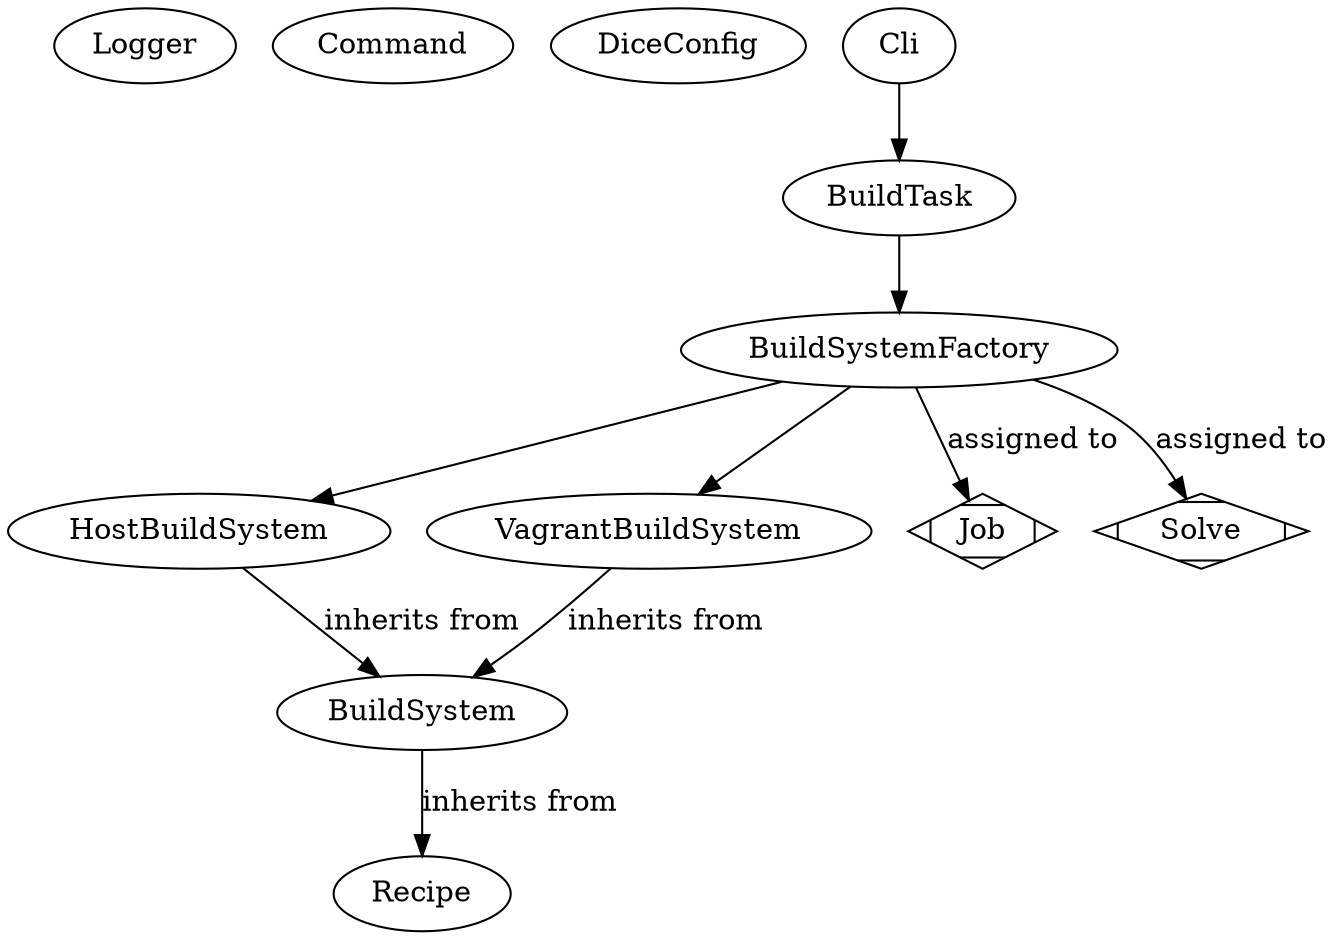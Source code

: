 digraph G {
  Logger;
  Command;
  DiceConfig;

  Cli;
  Cli -> BuildTask;

  HostBuildSystem -> BuildSystem [label="inherits from"];
  VagrantBuildSystem -> BuildSystem [label="inherits from"];
  BuildSystem -> Recipe [label="inherits from"];

  Job [shape="Mdiamond"]
  BuildSystemFactory -> Job [label="assigned to"];
  Solve [shape="Mdiamond"]
  BuildSystemFactory -> Solve [label="assigned to"];

  BuildSystemFactory -> HostBuildSystem
  BuildSystemFactory -> VagrantBuildSystem

  BuildTask -> BuildSystemFactory;
}
